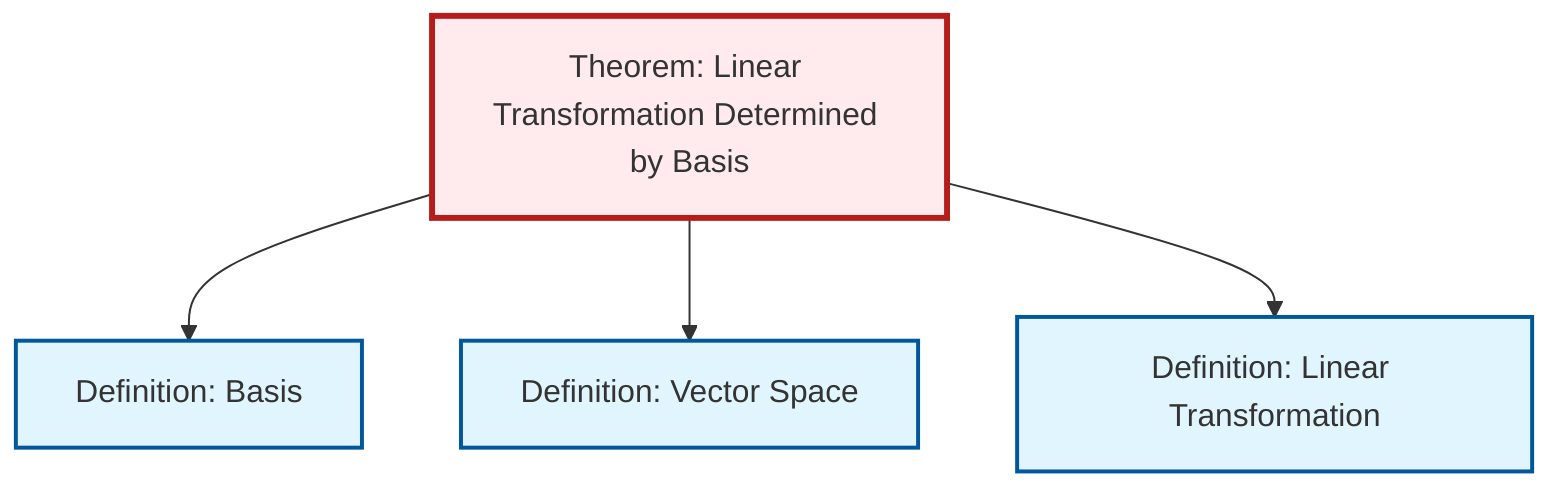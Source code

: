 graph TD
    classDef definition fill:#e1f5fe,stroke:#01579b,stroke-width:2px
    classDef theorem fill:#f3e5f5,stroke:#4a148c,stroke-width:2px
    classDef axiom fill:#fff3e0,stroke:#e65100,stroke-width:2px
    classDef example fill:#e8f5e9,stroke:#1b5e20,stroke-width:2px
    classDef current fill:#ffebee,stroke:#b71c1c,stroke-width:3px
    thm-linear-transformation-basis["Theorem: Linear Transformation Determined by Basis"]:::theorem
    def-basis["Definition: Basis"]:::definition
    def-vector-space["Definition: Vector Space"]:::definition
    def-linear-transformation["Definition: Linear Transformation"]:::definition
    thm-linear-transformation-basis --> def-basis
    thm-linear-transformation-basis --> def-vector-space
    thm-linear-transformation-basis --> def-linear-transformation
    class thm-linear-transformation-basis current